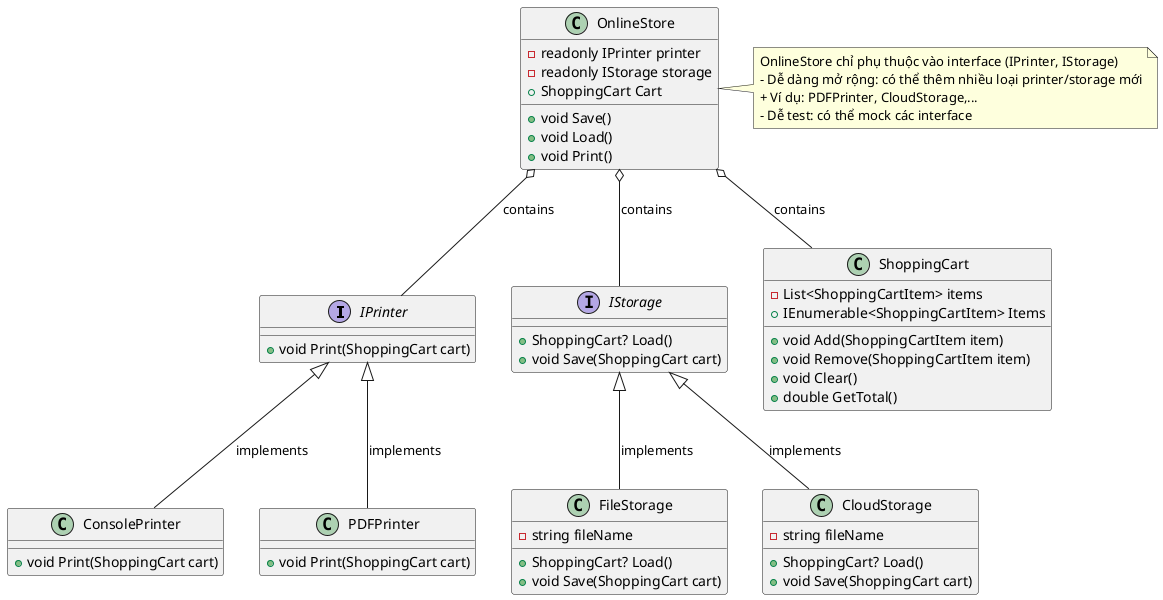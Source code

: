 @startuml

interface IPrinter {
    +void Print(ShoppingCart cart)
}

interface IStorage {
    + ShoppingCart? Load()
    + void Save(ShoppingCart cart)
}

class ConsolePrinter {
    + void Print(ShoppingCart cart)
}

class PDFPrinter {
    + void Print(ShoppingCart cart)
}

class FileStorage {
    - string fileName
    + ShoppingCart? Load()
    + void Save(ShoppingCart cart)
}

class CloudStorage {
    - string fileName
    + ShoppingCart? Load()
    + void Save(ShoppingCart cart)
}


class OnlineStore {
    - readonly IPrinter printer
    - readonly IStorage storage
    + ShoppingCart Cart
    + void Save()
    + void Load()
    + void Print()
}

class ShoppingCart {
    -List<ShoppingCartItem> items
    +IEnumerable<ShoppingCartItem> Items
    +void Add(ShoppingCartItem item)
    +void Remove(ShoppingCartItem item)
    +void Clear()
    +double GetTotal()
}

' Relations between classes
IPrinter <|-- ConsolePrinter :implements
IPrinter <|-- PDFPrinter :implements

IStorage <|-- FileStorage :implements
IStorage <|-- CloudStorage :implements

OnlineStore o-- IPrinter : contains
OnlineStore o-- IStorage : contains
OnlineStore o-- ShoppingCart : contains

note right of OnlineStore
    OnlineStore chỉ phụ thuộc vào interface (IPrinter, IStorage)
    - Dễ dàng mở rộng: có thể thêm nhiều loại printer/storage mới
    + Ví dụ: PDFPrinter, CloudStorage,...
    - Dễ test: có thể mock các interface
end note
@enduml